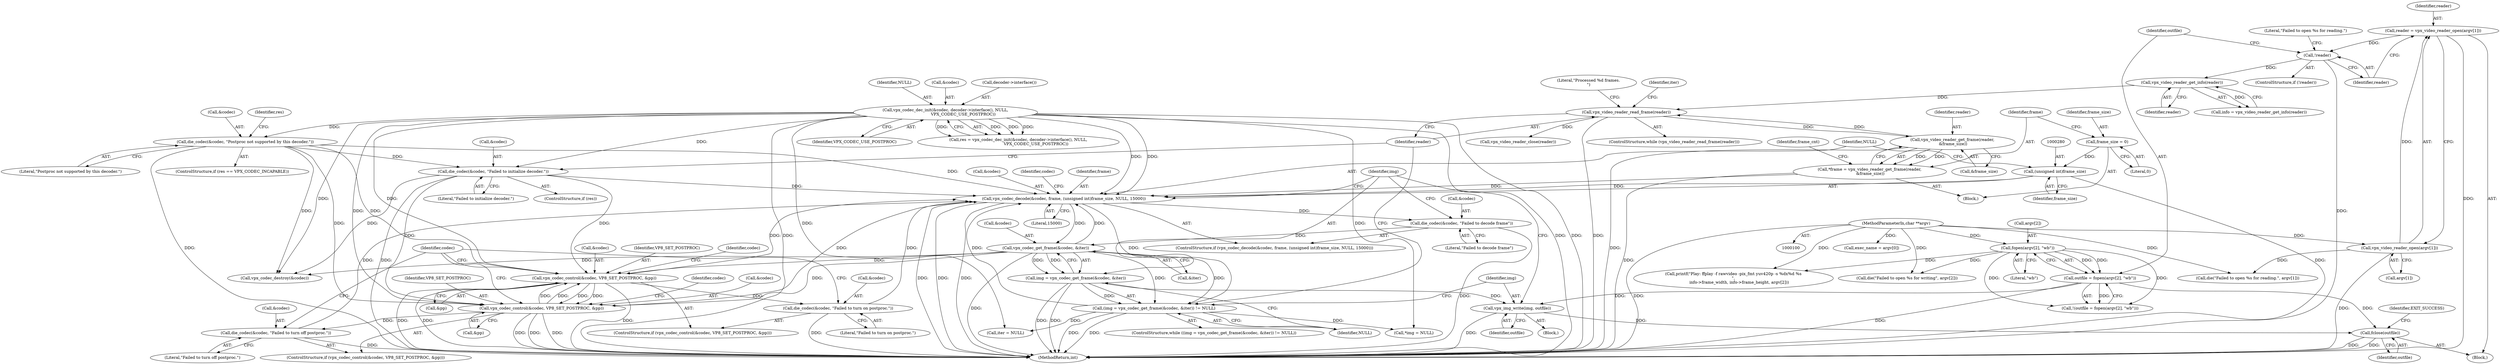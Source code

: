 digraph "1_Android_5a9753fca56f0eeb9f61e342b2fccffc364f9426_3@API" {
"1000326" [label="(Call,fclose(outfile))"];
"1000299" [label="(Call,vpx_img_write(img, outfile))"];
"1000290" [label="(Call,img = vpx_codec_get_frame(&codec, &iter))"];
"1000292" [label="(Call,vpx_codec_get_frame(&codec, &iter))"];
"1000284" [label="(Call,die_codec(&codec, \"Failed to decode frame\"))"];
"1000275" [label="(Call,vpx_codec_decode(&codec, frame, (unsigned int)frame_size, NULL, 15000))"];
"1000186" [label="(Call,vpx_codec_dec_init(&codec, decoder->interface(), NULL,\n                            VPX_CODEC_USE_POSTPROC))"];
"1000264" [label="(Call,vpx_codec_control(&codec, VP8_SET_POSTPROC, &pp))"];
"1000202" [label="(Call,die_codec(&codec, \"Failed to initialize decoder.\"))"];
"1000196" [label="(Call,die_codec(&codec, \"Postproc not supported by this decoder.\"))"];
"1000242" [label="(Call,vpx_codec_control(&codec, VP8_SET_POSTPROC, &pp))"];
"1000270" [label="(Call,die_codec(&codec, \"Failed to turn on postproc.\"))"];
"1000248" [label="(Call,die_codec(&codec, \"Failed to turn off postproc.\"))"];
"1000223" [label="(Call,*frame = vpx_video_reader_get_frame(reader,\n &frame_size))"];
"1000225" [label="(Call,vpx_video_reader_get_frame(reader,\n &frame_size))"];
"1000207" [label="(Call,vpx_video_reader_read_frame(reader))"];
"1000167" [label="(Call,vpx_video_reader_get_info(reader))"];
"1000144" [label="(Call,!reader)"];
"1000137" [label="(Call,reader = vpx_video_reader_open(argv[1]))"];
"1000139" [label="(Call,vpx_video_reader_open(argv[1]))"];
"1000102" [label="(MethodParameterIn,char **argv)"];
"1000279" [label="(Call,(unsigned int)frame_size)"];
"1000219" [label="(Call,frame_size = 0)"];
"1000289" [label="(Call,(img = vpx_codec_get_frame(&codec, &iter)) != NULL)"];
"1000153" [label="(Call,outfile = fopen(argv[2], \"wb\"))"];
"1000155" [label="(Call,fopen(argv[2], \"wb\"))"];
"1000251" [label="(Literal,\"Failed to turn off postproc.\")"];
"1000140" [label="(Call,argv[1])"];
"1000147" [label="(Literal,\"Failed to open %s for reading.\")"];
"1000139" [label="(Call,vpx_video_reader_open(argv[1]))"];
"1000192" [label="(ControlStructure,if (res == VPX_CODEC_INCAPABLE))"];
"1000189" [label="(Call,decoder->interface())"];
"1000249" [label="(Call,&codec)"];
"1000103" [label="(Block,)"];
"1000298" [label="(Block,)"];
"1000290" [label="(Call,img = vpx_codec_get_frame(&codec, &iter))"];
"1000202" [label="(Call,die_codec(&codec, \"Failed to initialize decoder.\"))"];
"1000220" [label="(Identifier,frame_size)"];
"1000212" [label="(Identifier,iter)"];
"1000326" [label="(Call,fclose(outfile))"];
"1000224" [label="(Identifier,frame)"];
"1000263" [label="(ControlStructure,if (vpx_codec_control(&codec, VP8_SET_POSTPROC, &pp)))"];
"1000201" [label="(Identifier,res)"];
"1000313" [label="(Call,printf(\"Play: ffplay -f rawvideo -pix_fmt yuv420p -s %dx%d %s\n\",\n         info->frame_width, info->frame_height, argv[2]))"];
"1000186" [label="(Call,vpx_codec_dec_init(&codec, decoder->interface(), NULL,\n                            VPX_CODEC_USE_POSTPROC))"];
"1000250" [label="(Identifier,codec)"];
"1000300" [label="(Identifier,img)"];
"1000221" [label="(Literal,0)"];
"1000209" [label="(Block,)"];
"1000206" [label="(ControlStructure,while (vpx_video_reader_read_frame(reader)))"];
"1000208" [label="(Identifier,reader)"];
"1000295" [label="(Call,&iter)"];
"1000226" [label="(Identifier,reader)"];
"1000143" [label="(ControlStructure,if (!reader))"];
"1000282" [label="(Identifier,NULL)"];
"1000330" [label="(MethodReturn,int)"];
"1000291" [label="(Identifier,img)"];
"1000276" [label="(Call,&codec)"];
"1000285" [label="(Call,&codec)"];
"1000271" [label="(Call,&codec)"];
"1000203" [label="(Call,&codec)"];
"1000223" [label="(Call,*frame = vpx_video_reader_get_frame(reader,\n &frame_size))"];
"1000215" [label="(Call,*img = NULL)"];
"1000243" [label="(Call,&codec)"];
"1000153" [label="(Call,outfile = fopen(argv[2], \"wb\"))"];
"1000286" [label="(Identifier,codec)"];
"1000196" [label="(Call,die_codec(&codec, \"Postproc not supported by this decoder.\"))"];
"1000160" [label="(Call,die(\"Failed to open %s for writing\", argv[2]))"];
"1000245" [label="(Identifier,VP8_SET_POSTPROC)"];
"1000293" [label="(Call,&codec)"];
"1000191" [label="(Identifier,VPX_CODEC_USE_POSTPROC)"];
"1000219" [label="(Call,frame_size = 0)"];
"1000264" [label="(Call,vpx_codec_control(&codec, VP8_SET_POSTPROC, &pp))"];
"1000227" [label="(Call,&frame_size)"];
"1000137" [label="(Call,reader = vpx_video_reader_open(argv[1]))"];
"1000306" [label="(Call,vpx_codec_destroy(&codec))"];
"1000270" [label="(Call,die_codec(&codec, \"Failed to turn on postproc.\"))"];
"1000159" [label="(Literal,\"wb\")"];
"1000167" [label="(Call,vpx_video_reader_get_info(reader))"];
"1000102" [label="(MethodParameterIn,char **argv)"];
"1000190" [label="(Identifier,NULL)"];
"1000265" [label="(Call,&codec)"];
"1000187" [label="(Call,&codec)"];
"1000138" [label="(Identifier,reader)"];
"1000278" [label="(Identifier,frame)"];
"1000283" [label="(Literal,15000)"];
"1000230" [label="(Identifier,frame_cnt)"];
"1000152" [label="(Call,!(outfile = fopen(argv[2], \"wb\")))"];
"1000146" [label="(Call,die(\"Failed to open %s for reading.\", argv[1]))"];
"1000289" [label="(Call,(img = vpx_codec_get_frame(&codec, &iter)) != NULL)"];
"1000156" [label="(Call,argv[2])"];
"1000242" [label="(Call,vpx_codec_control(&codec, VP8_SET_POSTPROC, &pp))"];
"1000297" [label="(Identifier,NULL)"];
"1000199" [label="(Literal,\"Postproc not supported by this decoder.\")"];
"1000292" [label="(Call,vpx_codec_get_frame(&codec, &iter))"];
"1000287" [label="(Literal,\"Failed to decode frame\")"];
"1000207" [label="(Call,vpx_video_reader_read_frame(reader))"];
"1000205" [label="(Literal,\"Failed to initialize decoder.\")"];
"1000126" [label="(Call,exec_name = argv[0])"];
"1000184" [label="(Call,res = vpx_codec_dec_init(&codec, decoder->interface(), NULL,\n                            VPX_CODEC_USE_POSTPROC))"];
"1000284" [label="(Call,die_codec(&codec, \"Failed to decode frame\"))"];
"1000324" [label="(Call,vpx_video_reader_close(reader))"];
"1000246" [label="(Call,&pp)"];
"1000154" [label="(Identifier,outfile)"];
"1000267" [label="(Identifier,VP8_SET_POSTPROC)"];
"1000155" [label="(Call,fopen(argv[2], \"wb\"))"];
"1000273" [label="(Literal,\"Failed to turn on postproc.\")"];
"1000145" [label="(Identifier,reader)"];
"1000279" [label="(Call,(unsigned int)frame_size)"];
"1000288" [label="(ControlStructure,while ((img = vpx_codec_get_frame(&codec, &iter)) != NULL))"];
"1000144" [label="(Call,!reader)"];
"1000168" [label="(Identifier,reader)"];
"1000268" [label="(Call,&pp)"];
"1000275" [label="(Call,vpx_codec_decode(&codec, frame, (unsigned int)frame_size, NULL, 15000))"];
"1000303" [label="(Literal,\"Processed %d frames.\n\")"];
"1000197" [label="(Call,&codec)"];
"1000272" [label="(Identifier,codec)"];
"1000299" [label="(Call,vpx_img_write(img, outfile))"];
"1000329" [label="(Identifier,EXIT_SUCCESS)"];
"1000165" [label="(Call,info = vpx_video_reader_get_info(reader))"];
"1000277" [label="(Identifier,codec)"];
"1000225" [label="(Call,vpx_video_reader_get_frame(reader,\n &frame_size))"];
"1000241" [label="(ControlStructure,if (vpx_codec_control(&codec, VP8_SET_POSTPROC, &pp)))"];
"1000281" [label="(Identifier,frame_size)"];
"1000200" [label="(ControlStructure,if (res))"];
"1000301" [label="(Identifier,outfile)"];
"1000211" [label="(Call,iter = NULL)"];
"1000248" [label="(Call,die_codec(&codec, \"Failed to turn off postproc.\"))"];
"1000327" [label="(Identifier,outfile)"];
"1000274" [label="(ControlStructure,if (vpx_codec_decode(&codec, frame, (unsigned int)frame_size, NULL, 15000)))"];
"1000326" -> "1000103"  [label="AST: "];
"1000326" -> "1000327"  [label="CFG: "];
"1000327" -> "1000326"  [label="AST: "];
"1000329" -> "1000326"  [label="CFG: "];
"1000326" -> "1000330"  [label="DDG: "];
"1000326" -> "1000330"  [label="DDG: "];
"1000299" -> "1000326"  [label="DDG: "];
"1000153" -> "1000326"  [label="DDG: "];
"1000299" -> "1000298"  [label="AST: "];
"1000299" -> "1000301"  [label="CFG: "];
"1000300" -> "1000299"  [label="AST: "];
"1000301" -> "1000299"  [label="AST: "];
"1000291" -> "1000299"  [label="CFG: "];
"1000299" -> "1000330"  [label="DDG: "];
"1000290" -> "1000299"  [label="DDG: "];
"1000153" -> "1000299"  [label="DDG: "];
"1000290" -> "1000289"  [label="AST: "];
"1000290" -> "1000292"  [label="CFG: "];
"1000291" -> "1000290"  [label="AST: "];
"1000292" -> "1000290"  [label="AST: "];
"1000297" -> "1000290"  [label="CFG: "];
"1000290" -> "1000330"  [label="DDG: "];
"1000290" -> "1000330"  [label="DDG: "];
"1000290" -> "1000289"  [label="DDG: "];
"1000292" -> "1000290"  [label="DDG: "];
"1000292" -> "1000290"  [label="DDG: "];
"1000292" -> "1000295"  [label="CFG: "];
"1000293" -> "1000292"  [label="AST: "];
"1000295" -> "1000292"  [label="AST: "];
"1000292" -> "1000330"  [label="DDG: "];
"1000292" -> "1000242"  [label="DDG: "];
"1000292" -> "1000264"  [label="DDG: "];
"1000292" -> "1000275"  [label="DDG: "];
"1000292" -> "1000289"  [label="DDG: "];
"1000292" -> "1000289"  [label="DDG: "];
"1000284" -> "1000292"  [label="DDG: "];
"1000275" -> "1000292"  [label="DDG: "];
"1000292" -> "1000306"  [label="DDG: "];
"1000284" -> "1000274"  [label="AST: "];
"1000284" -> "1000287"  [label="CFG: "];
"1000285" -> "1000284"  [label="AST: "];
"1000287" -> "1000284"  [label="AST: "];
"1000291" -> "1000284"  [label="CFG: "];
"1000284" -> "1000330"  [label="DDG: "];
"1000275" -> "1000284"  [label="DDG: "];
"1000275" -> "1000274"  [label="AST: "];
"1000275" -> "1000283"  [label="CFG: "];
"1000276" -> "1000275"  [label="AST: "];
"1000278" -> "1000275"  [label="AST: "];
"1000279" -> "1000275"  [label="AST: "];
"1000282" -> "1000275"  [label="AST: "];
"1000283" -> "1000275"  [label="AST: "];
"1000286" -> "1000275"  [label="CFG: "];
"1000291" -> "1000275"  [label="CFG: "];
"1000275" -> "1000330"  [label="DDG: "];
"1000275" -> "1000330"  [label="DDG: "];
"1000275" -> "1000330"  [label="DDG: "];
"1000186" -> "1000275"  [label="DDG: "];
"1000186" -> "1000275"  [label="DDG: "];
"1000264" -> "1000275"  [label="DDG: "];
"1000202" -> "1000275"  [label="DDG: "];
"1000196" -> "1000275"  [label="DDG: "];
"1000270" -> "1000275"  [label="DDG: "];
"1000242" -> "1000275"  [label="DDG: "];
"1000248" -> "1000275"  [label="DDG: "];
"1000223" -> "1000275"  [label="DDG: "];
"1000279" -> "1000275"  [label="DDG: "];
"1000289" -> "1000275"  [label="DDG: "];
"1000275" -> "1000289"  [label="DDG: "];
"1000186" -> "1000184"  [label="AST: "];
"1000186" -> "1000191"  [label="CFG: "];
"1000187" -> "1000186"  [label="AST: "];
"1000189" -> "1000186"  [label="AST: "];
"1000190" -> "1000186"  [label="AST: "];
"1000191" -> "1000186"  [label="AST: "];
"1000184" -> "1000186"  [label="CFG: "];
"1000186" -> "1000330"  [label="DDG: "];
"1000186" -> "1000330"  [label="DDG: "];
"1000186" -> "1000330"  [label="DDG: "];
"1000186" -> "1000184"  [label="DDG: "];
"1000186" -> "1000184"  [label="DDG: "];
"1000186" -> "1000184"  [label="DDG: "];
"1000186" -> "1000184"  [label="DDG: "];
"1000186" -> "1000196"  [label="DDG: "];
"1000186" -> "1000202"  [label="DDG: "];
"1000186" -> "1000211"  [label="DDG: "];
"1000186" -> "1000215"  [label="DDG: "];
"1000186" -> "1000242"  [label="DDG: "];
"1000186" -> "1000264"  [label="DDG: "];
"1000186" -> "1000306"  [label="DDG: "];
"1000264" -> "1000263"  [label="AST: "];
"1000264" -> "1000268"  [label="CFG: "];
"1000265" -> "1000264"  [label="AST: "];
"1000267" -> "1000264"  [label="AST: "];
"1000268" -> "1000264"  [label="AST: "];
"1000272" -> "1000264"  [label="CFG: "];
"1000277" -> "1000264"  [label="CFG: "];
"1000264" -> "1000330"  [label="DDG: "];
"1000264" -> "1000330"  [label="DDG: "];
"1000264" -> "1000330"  [label="DDG: "];
"1000264" -> "1000242"  [label="DDG: "];
"1000264" -> "1000242"  [label="DDG: "];
"1000202" -> "1000264"  [label="DDG: "];
"1000196" -> "1000264"  [label="DDG: "];
"1000242" -> "1000264"  [label="DDG: "];
"1000242" -> "1000264"  [label="DDG: "];
"1000264" -> "1000270"  [label="DDG: "];
"1000202" -> "1000200"  [label="AST: "];
"1000202" -> "1000205"  [label="CFG: "];
"1000203" -> "1000202"  [label="AST: "];
"1000205" -> "1000202"  [label="AST: "];
"1000208" -> "1000202"  [label="CFG: "];
"1000202" -> "1000330"  [label="DDG: "];
"1000196" -> "1000202"  [label="DDG: "];
"1000202" -> "1000242"  [label="DDG: "];
"1000202" -> "1000306"  [label="DDG: "];
"1000196" -> "1000192"  [label="AST: "];
"1000196" -> "1000199"  [label="CFG: "];
"1000197" -> "1000196"  [label="AST: "];
"1000199" -> "1000196"  [label="AST: "];
"1000201" -> "1000196"  [label="CFG: "];
"1000196" -> "1000330"  [label="DDG: "];
"1000196" -> "1000242"  [label="DDG: "];
"1000196" -> "1000306"  [label="DDG: "];
"1000242" -> "1000241"  [label="AST: "];
"1000242" -> "1000246"  [label="CFG: "];
"1000243" -> "1000242"  [label="AST: "];
"1000245" -> "1000242"  [label="AST: "];
"1000246" -> "1000242"  [label="AST: "];
"1000250" -> "1000242"  [label="CFG: "];
"1000277" -> "1000242"  [label="CFG: "];
"1000242" -> "1000330"  [label="DDG: "];
"1000242" -> "1000330"  [label="DDG: "];
"1000242" -> "1000330"  [label="DDG: "];
"1000242" -> "1000248"  [label="DDG: "];
"1000270" -> "1000263"  [label="AST: "];
"1000270" -> "1000273"  [label="CFG: "];
"1000271" -> "1000270"  [label="AST: "];
"1000273" -> "1000270"  [label="AST: "];
"1000277" -> "1000270"  [label="CFG: "];
"1000270" -> "1000330"  [label="DDG: "];
"1000248" -> "1000241"  [label="AST: "];
"1000248" -> "1000251"  [label="CFG: "];
"1000249" -> "1000248"  [label="AST: "];
"1000251" -> "1000248"  [label="AST: "];
"1000277" -> "1000248"  [label="CFG: "];
"1000248" -> "1000330"  [label="DDG: "];
"1000223" -> "1000209"  [label="AST: "];
"1000223" -> "1000225"  [label="CFG: "];
"1000224" -> "1000223"  [label="AST: "];
"1000225" -> "1000223"  [label="AST: "];
"1000230" -> "1000223"  [label="CFG: "];
"1000223" -> "1000330"  [label="DDG: "];
"1000225" -> "1000223"  [label="DDG: "];
"1000225" -> "1000223"  [label="DDG: "];
"1000225" -> "1000227"  [label="CFG: "];
"1000226" -> "1000225"  [label="AST: "];
"1000227" -> "1000225"  [label="AST: "];
"1000225" -> "1000330"  [label="DDG: "];
"1000225" -> "1000207"  [label="DDG: "];
"1000207" -> "1000225"  [label="DDG: "];
"1000207" -> "1000206"  [label="AST: "];
"1000207" -> "1000208"  [label="CFG: "];
"1000208" -> "1000207"  [label="AST: "];
"1000212" -> "1000207"  [label="CFG: "];
"1000303" -> "1000207"  [label="CFG: "];
"1000207" -> "1000330"  [label="DDG: "];
"1000167" -> "1000207"  [label="DDG: "];
"1000207" -> "1000324"  [label="DDG: "];
"1000167" -> "1000165"  [label="AST: "];
"1000167" -> "1000168"  [label="CFG: "];
"1000168" -> "1000167"  [label="AST: "];
"1000165" -> "1000167"  [label="CFG: "];
"1000167" -> "1000165"  [label="DDG: "];
"1000144" -> "1000167"  [label="DDG: "];
"1000144" -> "1000143"  [label="AST: "];
"1000144" -> "1000145"  [label="CFG: "];
"1000145" -> "1000144"  [label="AST: "];
"1000147" -> "1000144"  [label="CFG: "];
"1000154" -> "1000144"  [label="CFG: "];
"1000144" -> "1000330"  [label="DDG: "];
"1000137" -> "1000144"  [label="DDG: "];
"1000137" -> "1000103"  [label="AST: "];
"1000137" -> "1000139"  [label="CFG: "];
"1000138" -> "1000137"  [label="AST: "];
"1000139" -> "1000137"  [label="AST: "];
"1000145" -> "1000137"  [label="CFG: "];
"1000137" -> "1000330"  [label="DDG: "];
"1000139" -> "1000137"  [label="DDG: "];
"1000139" -> "1000140"  [label="CFG: "];
"1000140" -> "1000139"  [label="AST: "];
"1000139" -> "1000330"  [label="DDG: "];
"1000102" -> "1000139"  [label="DDG: "];
"1000139" -> "1000146"  [label="DDG: "];
"1000102" -> "1000100"  [label="AST: "];
"1000102" -> "1000330"  [label="DDG: "];
"1000102" -> "1000126"  [label="DDG: "];
"1000102" -> "1000146"  [label="DDG: "];
"1000102" -> "1000155"  [label="DDG: "];
"1000102" -> "1000160"  [label="DDG: "];
"1000102" -> "1000313"  [label="DDG: "];
"1000279" -> "1000281"  [label="CFG: "];
"1000280" -> "1000279"  [label="AST: "];
"1000281" -> "1000279"  [label="AST: "];
"1000282" -> "1000279"  [label="CFG: "];
"1000279" -> "1000330"  [label="DDG: "];
"1000219" -> "1000279"  [label="DDG: "];
"1000219" -> "1000209"  [label="AST: "];
"1000219" -> "1000221"  [label="CFG: "];
"1000220" -> "1000219"  [label="AST: "];
"1000221" -> "1000219"  [label="AST: "];
"1000224" -> "1000219"  [label="CFG: "];
"1000289" -> "1000288"  [label="AST: "];
"1000289" -> "1000297"  [label="CFG: "];
"1000297" -> "1000289"  [label="AST: "];
"1000208" -> "1000289"  [label="CFG: "];
"1000300" -> "1000289"  [label="CFG: "];
"1000289" -> "1000330"  [label="DDG: "];
"1000289" -> "1000330"  [label="DDG: "];
"1000289" -> "1000211"  [label="DDG: "];
"1000289" -> "1000215"  [label="DDG: "];
"1000153" -> "1000152"  [label="AST: "];
"1000153" -> "1000155"  [label="CFG: "];
"1000154" -> "1000153"  [label="AST: "];
"1000155" -> "1000153"  [label="AST: "];
"1000152" -> "1000153"  [label="CFG: "];
"1000153" -> "1000330"  [label="DDG: "];
"1000153" -> "1000152"  [label="DDG: "];
"1000155" -> "1000153"  [label="DDG: "];
"1000155" -> "1000153"  [label="DDG: "];
"1000155" -> "1000159"  [label="CFG: "];
"1000156" -> "1000155"  [label="AST: "];
"1000159" -> "1000155"  [label="AST: "];
"1000155" -> "1000152"  [label="DDG: "];
"1000155" -> "1000152"  [label="DDG: "];
"1000155" -> "1000160"  [label="DDG: "];
"1000155" -> "1000313"  [label="DDG: "];
}
